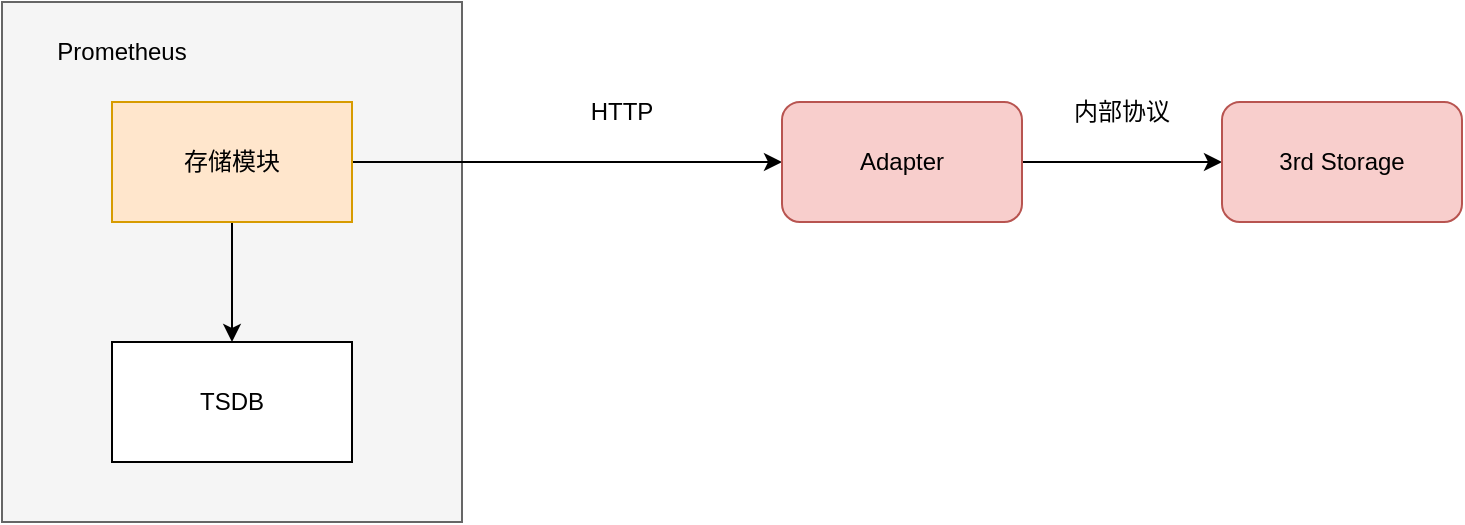 <mxfile version="24.7.8">
  <diagram name="第 1 页" id="u27uuo44n3fMNPvbGqdK">
    <mxGraphModel dx="1114" dy="769" grid="1" gridSize="10" guides="1" tooltips="1" connect="1" arrows="1" fold="1" page="1" pageScale="1" pageWidth="827" pageHeight="1169" math="0" shadow="0">
      <root>
        <mxCell id="0" />
        <mxCell id="1" parent="0" />
        <mxCell id="l0jwTOPynNjnsmJzcvCk-4" value="" style="rounded=0;whiteSpace=wrap;html=1;fillColor=#f5f5f5;strokeColor=#666666;fontColor=#333333;" parent="1" vertex="1">
          <mxGeometry x="190" y="270" width="230" height="260" as="geometry" />
        </mxCell>
        <mxCell id="l0jwTOPynNjnsmJzcvCk-13" style="edgeStyle=orthogonalEdgeStyle;rounded=0;orthogonalLoop=1;jettySize=auto;html=1;exitX=1;exitY=0.5;exitDx=0;exitDy=0;" parent="1" source="l0jwTOPynNjnsmJzcvCk-5" target="l0jwTOPynNjnsmJzcvCk-11" edge="1">
          <mxGeometry relative="1" as="geometry" />
        </mxCell>
        <mxCell id="l0jwTOPynNjnsmJzcvCk-16" style="edgeStyle=orthogonalEdgeStyle;rounded=0;orthogonalLoop=1;jettySize=auto;html=1;exitX=0.5;exitY=1;exitDx=0;exitDy=0;" parent="1" source="l0jwTOPynNjnsmJzcvCk-5" target="l0jwTOPynNjnsmJzcvCk-6" edge="1">
          <mxGeometry relative="1" as="geometry" />
        </mxCell>
        <mxCell id="l0jwTOPynNjnsmJzcvCk-5" value="存储模块" style="rounded=0;whiteSpace=wrap;html=1;fillColor=#ffe6cc;strokeColor=#d79b00;" parent="1" vertex="1">
          <mxGeometry x="245" y="320" width="120" height="60" as="geometry" />
        </mxCell>
        <mxCell id="l0jwTOPynNjnsmJzcvCk-6" value="TSDB" style="rounded=0;whiteSpace=wrap;html=1;" parent="1" vertex="1">
          <mxGeometry x="245" y="440" width="120" height="60" as="geometry" />
        </mxCell>
        <mxCell id="l0jwTOPynNjnsmJzcvCk-7" value="Prometheus" style="text;html=1;align=center;verticalAlign=middle;whiteSpace=wrap;rounded=0;" parent="1" vertex="1">
          <mxGeometry x="220" y="280" width="60" height="30" as="geometry" />
        </mxCell>
        <mxCell id="l0jwTOPynNjnsmJzcvCk-14" style="edgeStyle=orthogonalEdgeStyle;rounded=0;orthogonalLoop=1;jettySize=auto;html=1;exitX=1;exitY=0.5;exitDx=0;exitDy=0;entryX=0;entryY=0.5;entryDx=0;entryDy=0;" parent="1" source="l0jwTOPynNjnsmJzcvCk-11" target="l0jwTOPynNjnsmJzcvCk-12" edge="1">
          <mxGeometry relative="1" as="geometry" />
        </mxCell>
        <mxCell id="l0jwTOPynNjnsmJzcvCk-11" value="Adapter" style="rounded=1;whiteSpace=wrap;html=1;fillColor=#f8cecc;strokeColor=#b85450;" parent="1" vertex="1">
          <mxGeometry x="580" y="320" width="120" height="60" as="geometry" />
        </mxCell>
        <mxCell id="l0jwTOPynNjnsmJzcvCk-12" value="3rd Storage" style="rounded=1;whiteSpace=wrap;html=1;fillColor=#f8cecc;strokeColor=#b85450;" parent="1" vertex="1">
          <mxGeometry x="800" y="320" width="120" height="60" as="geometry" />
        </mxCell>
        <mxCell id="l0jwTOPynNjnsmJzcvCk-15" value="HTTP" style="text;html=1;align=center;verticalAlign=middle;whiteSpace=wrap;rounded=0;" parent="1" vertex="1">
          <mxGeometry x="470" y="310" width="60" height="30" as="geometry" />
        </mxCell>
        <mxCell id="9I0_EX3k3Uzdd9HT6d5A-1" value="内部协议" style="text;html=1;align=center;verticalAlign=middle;whiteSpace=wrap;rounded=0;" vertex="1" parent="1">
          <mxGeometry x="720" y="310" width="60" height="30" as="geometry" />
        </mxCell>
      </root>
    </mxGraphModel>
  </diagram>
</mxfile>
